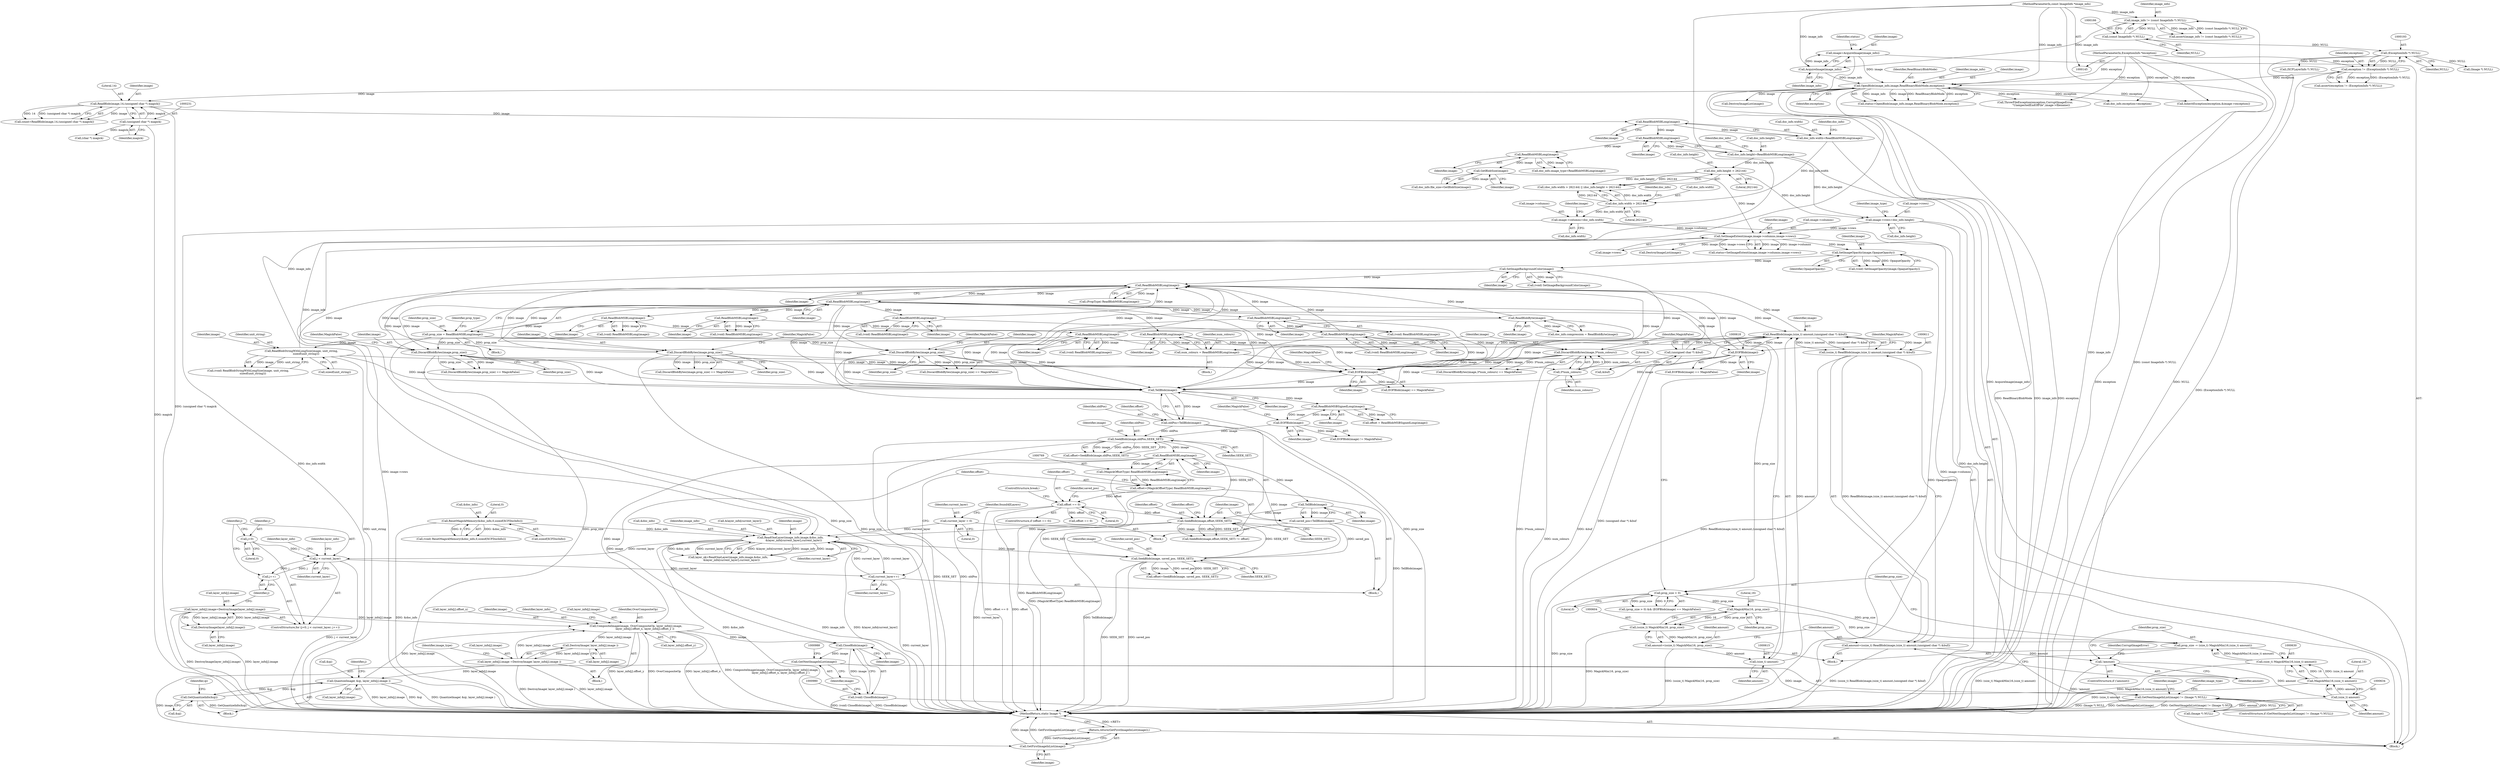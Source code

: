 digraph "0_ImageMagick_d31fec57e9dfb0516deead2053a856e3c71e9751@array" {
"1000868" [label="(Call,CompositeImage(image, OverCompositeOp, layer_info[j].image,\n                     layer_info[j].offset_x, layer_info[j].offset_y ))"];
"1000770" [label="(Call,ReadBlobMSBLong(image))"];
"1000718" [label="(Call,SeekBlob(image,oldPos,SEEK_SET))"];
"1000696" [label="(Call,EOFBlob(image))"];
"1000682" [label="(Call,ReadBlobMSBSignedLong(image))"];
"1000674" [label="(Call,TellBlob(image))"];
"1000383" [label="(Call,SetImageBackgroundColor(image))"];
"1000378" [label="(Call,SetImageOpacity(image,OpaqueOpacity))"];
"1000332" [label="(Call,SetImageExtent(image,image->columns,image->rows))"];
"1000318" [label="(Call,GetBlobSize(image))"];
"1000293" [label="(Call,ReadBlobMSBLong(image))"];
"1000272" [label="(Call,ReadBlobMSBLong(image))"];
"1000266" [label="(Call,ReadBlobMSBLong(image))"];
"1000227" [label="(Call,ReadBlob(image,14,(unsigned char *) magick))"];
"1000207" [label="(Call,OpenBlob(image_info,image,ReadBinaryBlobMode,exception))"];
"1000203" [label="(Call,AcquireImage(image_info))"];
"1000163" [label="(Call,image_info != (const ImageInfo *) NULL)"];
"1000146" [label="(MethodParameterIn,const ImageInfo *image_info)"];
"1000165" [label="(Call,(const ImageInfo *) NULL)"];
"1000201" [label="(Call,image=AcquireImage(image_info))"];
"1000190" [label="(Call,exception != (ExceptionInfo *) NULL)"];
"1000147" [label="(MethodParameterIn,ExceptionInfo *exception)"];
"1000192" [label="(Call,(ExceptionInfo *) NULL)"];
"1000230" [label="(Call,(unsigned char *) magick)"];
"1000295" [label="(Call,image->columns=doc_info.width)"];
"1000276" [label="(Call,doc_info.width > 262144)"];
"1000262" [label="(Call,doc_info.width=ReadBlobMSBLong(image))"];
"1000302" [label="(Call,image->rows=doc_info.height)"];
"1000281" [label="(Call,doc_info.height > 262144)"];
"1000268" [label="(Call,doc_info.height=ReadBlobMSBLong(image))"];
"1000612" [label="(Call,ReadBlob(image,(size_t) amount,(unsigned char *) &buf))"];
"1000597" [label="(Call,EOFBlob(image))"];
"1000405" [label="(Call,ReadBlobMSBLong(image))"];
"1000400" [label="(Call,ReadBlobMSBLong(image))"];
"1000391" [label="(Call,EOFBlob(image))"];
"1000518" [label="(Call,DiscardBlobBytes(image,prop_size))"];
"1000403" [label="(Call,prop_size = ReadBlobMSBLong(image))"];
"1000424" [label="(Call,DiscardBlobBytes(image,3*num_colours))"];
"1000420" [label="(Call,ReadBlobMSBLong(image))"];
"1000426" [label="(Call,3*num_colours)"];
"1000418" [label="(Call,num_colours = ReadBlobMSBLong(image))"];
"1000581" [label="(Call,ReadBlobStringWithLongSize(image, unit_string,\n           sizeof(unit_string)))"];
"1000568" [label="(Call,ReadBlobMSBLong(image))"];
"1000564" [label="(Call,ReadBlobMSBLong(image))"];
"1000504" [label="(Call,ReadBlobMSBLong(image))"];
"1000500" [label="(Call,ReadBlobMSBLong(image))"];
"1000544" [label="(Call,DiscardBlobBytes(image,prop_size))"];
"1000447" [label="(Call,ReadBlobByte(image))"];
"1000537" [label="(Call,ReadBlobMSBLong(image))"];
"1000481" [label="(Call,DiscardBlobBytes(image,prop_size))"];
"1000511" [label="(Call,ReadBlobMSBLong(image))"];
"1000614" [label="(Call,(size_t) amount)"];
"1000601" [label="(Call,amount=(ssize_t) MagickMin(16, prop_size))"];
"1000603" [label="(Call,(ssize_t) MagickMin(16, prop_size))"];
"1000605" [label="(Call,MagickMin(16, prop_size))"];
"1000593" [label="(Call,prop_size > 0)"];
"1000627" [label="(Call,prop_size -= (size_t) MagickMin(16,(size_t) amount))"];
"1000629" [label="(Call,(size_t) MagickMin(16,(size_t) amount))"];
"1000631" [label="(Call,MagickMin(16,(size_t) amount))"];
"1000633" [label="(Call,(size_t) amount)"];
"1000622" [label="(Call,!amount)"];
"1000608" [label="(Call,amount=(ssize_t) ReadBlob(image,(size_t) amount,(unsigned char *) &buf))"];
"1000610" [label="(Call,(ssize_t) ReadBlob(image,(size_t) amount,(unsigned char *) &buf))"];
"1000617" [label="(Call,(unsigned char *) &buf)"];
"1000672" [label="(Call,oldPos=TellBlob(image))"];
"1000841" [label="(Call,SeekBlob(image, saved_pos, SEEK_SET))"];
"1000793" [label="(Call,ReadOneLayer(image_info,image,&doc_info,\n        &layer_info[current_layer],current_layer))"];
"1000783" [label="(Call,SeekBlob(image,offset,SEEK_SET))"];
"1000779" [label="(Call,TellBlob(image))"];
"1000773" [label="(Call,offset == 0)"];
"1000766" [label="(Call,offset=(MagickOffsetType) ReadBlobMSBLong(image))"];
"1000768" [label="(Call,(MagickOffsetType) ReadBlobMSBLong(image))"];
"1000251" [label="(Call,ResetMagickMemory(&doc_info,0,sizeof(XCFDocInfo)))"];
"1000660" [label="(Call,current_layer = 0)"];
"1000845" [label="(Call,current_layer++)"];
"1000813" [label="(Call,j < current_layer)"];
"1000816" [label="(Call,j++)"];
"1000810" [label="(Call,j=0)"];
"1000777" [label="(Call,saved_pos=TellBlob(image))"];
"1000886" [label="(Call,layer_info[j].image =DestroyImage( layer_info[j].image ))"];
"1000892" [label="(Call,DestroyImage( layer_info[j].image ))"];
"1000868" [label="(Call,CompositeImage(image, OverCompositeOp, layer_info[j].image,\n                     layer_info[j].offset_x, layer_info[j].offset_y ))"];
"1000818" [label="(Call,layer_info[j].image=DestroyImage(layer_info[j].image))"];
"1000824" [label="(Call,DestroyImage(layer_info[j].image))"];
"1000912" [label="(Call,QuantizeImage( &qi, layer_info[j].image ))"];
"1000904" [label="(Call,GetQuantizeInfo(&qi))"];
"1000981" [label="(Call,CloseBlob(image))"];
"1000979" [label="(Call,(void) CloseBlob(image))"];
"1000985" [label="(Call,GetNextImageInList(image))"];
"1000984" [label="(Call,GetNextImageInList(image) != (Image *) NULL)"];
"1001004" [label="(Call,GetFirstImageInList(image))"];
"1001003" [label="(Return,return(GetFirstImageInList(image));)"];
"1000205" [label="(Call,status=OpenBlob(image_info,image,ReadBinaryBlobMode,exception))"];
"1000661" [label="(Identifier,current_layer)"];
"1000600" [label="(Block,)"];
"1000148" [label="(Block,)"];
"1000333" [label="(Identifier,image)"];
"1000592" [label="(Call,(prop_size > 0) && (EOFBlob(image) == MagickFalse))"];
"1000791" [label="(Call,layer_ok=ReadOneLayer(image_info,image,&doc_info,\n        &layer_info[current_layer],current_layer))"];
"1000227" [label="(Call,ReadBlob(image,14,(unsigned char *) magick))"];
"1000609" [label="(Identifier,amount)"];
"1000673" [label="(Identifier,oldPos)"];
"1000429" [label="(Identifier,MagickFalse)"];
"1000785" [label="(Identifier,offset)"];
"1000794" [label="(Identifier,image_info)"];
"1000605" [label="(Call,MagickMin(16, prop_size))"];
"1000294" [label="(Identifier,image)"];
"1000345" [label="(Call,InheritException(exception,&image->exception))"];
"1000628" [label="(Identifier,prop_size)"];
"1000767" [label="(Identifier,offset)"];
"1000293" [label="(Call,ReadBlobMSBLong(image))"];
"1000593" [label="(Call,prop_size > 0)"];
"1000562" [label="(Call,(void) ReadBlobMSBLong(image))"];
"1000779" [label="(Call,TellBlob(image))"];
"1000813" [label="(Call,j < current_layer)"];
"1000905" [label="(Call,&qi)"];
"1000543" [label="(Call,DiscardBlobBytes(image,prop_size) == MagickFalse)"];
"1000509" [label="(Call,(void) ReadBlobMSBLong(image))"];
"1000819" [label="(Call,layer_info[j].image)"];
"1000521" [label="(Identifier,MagickFalse)"];
"1000793" [label="(Call,ReadOneLayer(image_info,image,&doc_info,\n        &layer_info[current_layer],current_layer))"];
"1000584" [label="(Call,sizeof(unit_string))"];
"1000625" [label="(Identifier,CorruptImageError)"];
"1000915" [label="(Call,layer_info[j].image)"];
"1000569" [label="(Identifier,image)"];
"1000782" [label="(Call,SeekBlob(image,offset,SEEK_SET) != offset)"];
"1000993" [label="(Identifier,image)"];
"1000912" [label="(Call,QuantizeImage( &qi, layer_info[j].image ))"];
"1000631" [label="(Call,MagickMin(16,(size_t) amount))"];
"1000770" [label="(Call,ReadBlobMSBLong(image))"];
"1000219" [label="(Call,DestroyImageList(image))"];
"1000240" [label="(Call,(char *) magick)"];
"1000595" [label="(Literal,0)"];
"1000535" [label="(Call,(void) ReadBlobMSBLong(image))"];
"1000334" [label="(Call,image->columns)"];
"1000404" [label="(Identifier,prop_size)"];
"1000602" [label="(Identifier,amount)"];
"1000276" [label="(Call,doc_info.width > 262144)"];
"1000568" [label="(Call,ReadBlobMSBLong(image))"];
"1000272" [label="(Call,ReadBlobMSBLong(image))"];
"1000295" [label="(Call,image->columns=doc_info.width)"];
"1000204" [label="(Identifier,image_info)"];
"1000281" [label="(Call,doc_info.height > 262144)"];
"1000425" [label="(Identifier,image)"];
"1000986" [label="(Identifier,image)"];
"1000614" [label="(Call,(size_t) amount)"];
"1000784" [label="(Identifier,image)"];
"1000831" [label="(Identifier,layer_info)"];
"1000207" [label="(Call,OpenBlob(image_info,image,ReadBinaryBlobMode,exception))"];
"1000392" [label="(Identifier,image)"];
"1000384" [label="(Identifier,image)"];
"1000718" [label="(Call,SeekBlob(image,oldPos,SEEK_SET))"];
"1000498" [label="(Call,(void) ReadBlobMSBLong(image))"];
"1000621" [label="(ControlStructure,if (!amount))"];
"1000420" [label="(Call,ReadBlobMSBLong(image))"];
"1000273" [label="(Identifier,image)"];
"1000482" [label="(Identifier,image)"];
"1000632" [label="(Literal,16)"];
"1000981" [label="(Call,CloseBlob(image))"];
"1000613" [label="(Identifier,image)"];
"1000481" [label="(Call,DiscardBlobBytes(image,prop_size))"];
"1000191" [label="(Identifier,exception)"];
"1000547" [label="(Identifier,MagickFalse)"];
"1000147" [label="(MethodParameterIn,ExceptionInfo *exception)"];
"1000167" [label="(Identifier,NULL)"];
"1000842" [label="(Identifier,image)"];
"1000660" [label="(Call,current_layer = 0)"];
"1000859" [label="(Identifier,j)"];
"1000423" [label="(Call,DiscardBlobBytes(image,3*num_colours) == MagickFalse)"];
"1000251" [label="(Call,ResetMagickMemory(&doc_info,0,sizeof(XCFDocInfo)))"];
"1000811" [label="(Identifier,j)"];
"1000447" [label="(Call,ReadBlobByte(image))"];
"1000843" [label="(Identifier,saved_pos)"];
"1000841" [label="(Call,SeekBlob(image, saved_pos, SEEK_SET))"];
"1000581" [label="(Call,ReadBlobStringWithLongSize(image, unit_string,\n           sizeof(unit_string)))"];
"1000579" [label="(Call,(void) ReadBlobStringWithLongSize(image, unit_string,\n           sizeof(unit_string)))"];
"1000190" [label="(Call,exception != (ExceptionInfo *) NULL)"];
"1000254" [label="(Literal,0)"];
"1000941" [label="(Call,offset == 0)"];
"1000783" [label="(Call,SeekBlob(image,offset,SEEK_SET))"];
"1000810" [label="(Call,j=0)"];
"1000512" [label="(Identifier,image)"];
"1000773" [label="(Call,offset == 0)"];
"1000501" [label="(Identifier,image)"];
"1000401" [label="(Identifier,image)"];
"1000565" [label="(Identifier,image)"];
"1000633" [label="(Call,(size_t) amount)"];
"1000203" [label="(Call,AcquireImage(image_info))"];
"1000617" [label="(Call,(unsigned char *) &buf)"];
"1000390" [label="(Call,EOFBlob(image) == MagickFalse)"];
"1000815" [label="(Identifier,current_layer)"];
"1000296" [label="(Call,image->columns)"];
"1000682" [label="(Call,ReadBlobMSBSignedLong(image))"];
"1000681" [label="(Identifier,offset)"];
"1000599" [label="(Identifier,MagickFalse)"];
"1000902" [label="(Block,)"];
"1000211" [label="(Identifier,exception)"];
"1000768" [label="(Call,(MagickOffsetType) ReadBlobMSBLong(image))"];
"1000612" [label="(Call,ReadBlob(image,(size_t) amount,(unsigned char *) &buf))"];
"1000845" [label="(Call,current_layer++)"];
"1000225" [label="(Call,count=ReadBlob(image,14,(unsigned char *) magick))"];
"1000775" [label="(Literal,0)"];
"1000622" [label="(Call,!amount)"];
"1000658" [label="(Block,)"];
"1000162" [label="(Call,assert(image_info != (const ImageInfo *) NULL))"];
"1000517" [label="(Call,DiscardBlobBytes(image,prop_size) == MagickFalse)"];
"1000680" [label="(Call,offset = ReadBlobMSBSignedLong(image))"];
"1000299" [label="(Call,doc_info.width)"];
"1000383" [label="(Call,SetImageBackgroundColor(image))"];
"1000697" [label="(Identifier,image)"];
"1000267" [label="(Identifier,image)"];
"1000285" [label="(Literal,262144)"];
"1000635" [label="(Identifier,amount)"];
"1000337" [label="(Call,image->rows)"];
"1000566" [label="(Call,(void) ReadBlobMSBLong(image))"];
"1000776" [label="(ControlStructure,break;)"];
"1000900" [label="(Identifier,image_type)"];
"1000629" [label="(Call,(size_t) MagickMin(16,(size_t) amount))"];
"1000816" [label="(Call,j++)"];
"1000889" [label="(Identifier,layer_info)"];
"1000700" [label="(Call,ThrowFileException(exception,CorruptImageError,\n              \"UnexpectedEndOfFile\",image->filename))"];
"1000352" [label="(Call,DestroyImageList(image))"];
"1000164" [label="(Identifier,image_info)"];
"1000232" [label="(Identifier,magick)"];
"1000619" [label="(Call,&buf)"];
"1000222" [label="(Call,(Image *) NULL)"];
"1000881" [label="(Call,layer_info[j].offset_y)"];
"1000165" [label="(Call,(const ImageInfo *) NULL)"];
"1000696" [label="(Call,EOFBlob(image))"];
"1000597" [label="(Call,EOFBlob(image))"];
"1000146" [label="(MethodParameterIn,const ImageInfo *image_info)"];
"1000606" [label="(Literal,16)"];
"1000871" [label="(Call,layer_info[j].image)"];
"1000786" [label="(Identifier,SEEK_SET)"];
"1000255" [label="(Call,sizeof(XCFDocInfo))"];
"1000393" [label="(Identifier,MagickFalse)"];
"1000194" [label="(Identifier,NULL)"];
"1000821" [label="(Identifier,layer_info)"];
"1000983" [label="(ControlStructure,if (GetNextImageInList(image) != (Image *) NULL))"];
"1000695" [label="(Call,EOFBlob(image) != MagickFalse)"];
"1000400" [label="(Call,ReadBlobMSBLong(image))"];
"1000376" [label="(Call,(void) SetImageOpacity(image,OpaqueOpacity))"];
"1000774" [label="(Identifier,offset)"];
"1000662" [label="(Literal,0)"];
"1000601" [label="(Call,amount=(ssize_t) MagickMin(16, prop_size))"];
"1000780" [label="(Identifier,image)"];
"1000886" [label="(Call,layer_info[j].image =DestroyImage( layer_info[j].image ))"];
"1000787" [label="(Identifier,offset)"];
"1000314" [label="(Call,doc_info.file_size=GetBlobSize(image))"];
"1000502" [label="(Call,(void) ReadBlobMSBLong(image))"];
"1000675" [label="(Identifier,image)"];
"1000824" [label="(Call,DestroyImage(layer_info[j].image))"];
"1000379" [label="(Identifier,image)"];
"1000268" [label="(Call,doc_info.height=ReadBlobMSBLong(image))"];
"1000306" [label="(Call,doc_info.height)"];
"1000825" [label="(Call,layer_info[j].image)"];
"1000818" [label="(Call,layer_info[j].image=DestroyImage(layer_info[j].image))"];
"1000616" [label="(Identifier,amount)"];
"1000812" [label="(Literal,0)"];
"1000280" [label="(Literal,262144)"];
"1000443" [label="(Call,doc_info.compression = ReadBlobByte(image))"];
"1000985" [label="(Call,GetNextImageInList(image))"];
"1000809" [label="(ControlStructure,for (j=0; j < current_layer; j++))"];
"1000721" [label="(Identifier,SEEK_SET)"];
"1000870" [label="(Identifier,OverCompositeOp)"];
"1000416" [label="(Block,)"];
"1000249" [label="(Call,(void) ResetMagickMemory(&doc_info,0,sizeof(XCFDocInfo)))"];
"1000330" [label="(Call,status=SetImageExtent(image,image->columns,image->rows))"];
"1000904" [label="(Call,GetQuantizeInfo(&qi))"];
"1000610" [label="(Call,(ssize_t) ReadBlob(image,(size_t) amount,(unsigned char *) &buf))"];
"1000520" [label="(Identifier,prop_size)"];
"1000746" [label="(Call,(XCFLayerInfo *) NULL)"];
"1000518" [label="(Call,DiscardBlobBytes(image,prop_size))"];
"1000206" [label="(Identifier,status)"];
"1000846" [label="(Identifier,current_layer)"];
"1000277" [label="(Call,doc_info.width)"];
"1000583" [label="(Identifier,unit_string)"];
"1000192" [label="(Call,(ExceptionInfo *) NULL)"];
"1000892" [label="(Call,DestroyImage( layer_info[j].image ))"];
"1000544" [label="(Call,DiscardBlobBytes(image,prop_size))"];
"1000209" [label="(Identifier,image)"];
"1000257" [label="(Call,doc_info.exception=exception)"];
"1000868" [label="(Call,CompositeImage(image, OverCompositeOp, layer_info[j].image,\n                     layer_info[j].offset_x, layer_info[j].offset_y ))"];
"1000408" [label="(Identifier,prop_type)"];
"1000427" [label="(Literal,3)"];
"1000262" [label="(Call,doc_info.width=ReadBlobMSBLong(image))"];
"1000546" [label="(Identifier,prop_size)"];
"1000252" [label="(Call,&doc_info)"];
"1000893" [label="(Call,layer_info[j].image)"];
"1000987" [label="(Call,(Image *) NULL)"];
"1000719" [label="(Identifier,image)"];
"1000674" [label="(Call,TellBlob(image))"];
"1000424" [label="(Call,DiscardBlobBytes(image,3*num_colours))"];
"1000716" [label="(Call,offset=SeekBlob(image,oldPos,SEEK_SET))"];
"1000381" [label="(Call,(void) SetImageBackgroundColor(image))"];
"1000777" [label="(Call,saved_pos=TellBlob(image))"];
"1001006" [label="(MethodReturn,static Image *)"];
"1000319" [label="(Identifier,image)"];
"1000876" [label="(Call,layer_info[j].offset_x)"];
"1000564" [label="(Call,ReadBlobMSBLong(image))"];
"1000844" [label="(Identifier,SEEK_SET)"];
"1000984" [label="(Call,GetNextImageInList(image) != (Image *) NULL)"];
"1000230" [label="(Call,(unsigned char *) magick)"];
"1000869" [label="(Identifier,image)"];
"1000802" [label="(Identifier,current_layer)"];
"1000665" [label="(Identifier,foundAllLayers)"];
"1000623" [label="(Identifier,amount)"];
"1000210" [label="(Identifier,ReadBinaryBlobMode)"];
"1000391" [label="(Call,EOFBlob(image))"];
"1000672" [label="(Call,oldPos=TellBlob(image))"];
"1000683" [label="(Identifier,image)"];
"1000519" [label="(Identifier,image)"];
"1000421" [label="(Identifier,image)"];
"1000403" [label="(Call,prop_size = ReadBlobMSBLong(image))"];
"1000598" [label="(Identifier,image)"];
"1000282" [label="(Call,doc_info.height)"];
"1000201" [label="(Call,image=AcquireImage(image_info))"];
"1001003" [label="(Return,return(GetFirstImageInList(image));)"];
"1000189" [label="(Call,assert(exception != (ExceptionInfo *) NULL))"];
"1000269" [label="(Call,doc_info.height)"];
"1000817" [label="(Identifier,j)"];
"1000228" [label="(Identifier,image)"];
"1000448" [label="(Identifier,image)"];
"1001004" [label="(Call,GetFirstImageInList(image))"];
"1001005" [label="(Identifier,image)"];
"1000698" [label="(Identifier,MagickFalse)"];
"1000814" [label="(Identifier,j)"];
"1000380" [label="(Identifier,OpaqueOpacity)"];
"1000208" [label="(Identifier,image_info)"];
"1000772" [label="(ControlStructure,if (offset == 0))"];
"1000318" [label="(Call,GetBlobSize(image))"];
"1000229" [label="(Literal,14)"];
"1000163" [label="(Call,image_info != (const ImageInfo *) NULL)"];
"1000275" [label="(Call,(doc_info.width > 262144) || (doc_info.height > 262144))"];
"1000278" [label="(Identifier,doc_info)"];
"1000603" [label="(Call,(ssize_t) MagickMin(16, prop_size))"];
"1000867" [label="(Block,)"];
"1000426" [label="(Call,3*num_colours)"];
"1000504" [label="(Call,ReadBlobMSBLong(image))"];
"1000302" [label="(Call,image->rows=doc_info.height)"];
"1000982" [label="(Identifier,image)"];
"1000394" [label="(Block,)"];
"1000798" [label="(Call,&layer_info[current_layer])"];
"1000909" [label="(Identifier,qi)"];
"1000398" [label="(Call,(PropType) ReadBlobMSBLong(image))"];
"1000483" [label="(Identifier,prop_size)"];
"1000270" [label="(Identifier,doc_info)"];
"1000538" [label="(Identifier,image)"];
"1000419" [label="(Identifier,num_colours)"];
"1000778" [label="(Identifier,saved_pos)"];
"1000202" [label="(Identifier,image)"];
"1000627" [label="(Call,prop_size -= (size_t) MagickMin(16,(size_t) amount))"];
"1000913" [label="(Call,&qi)"];
"1000406" [label="(Identifier,image)"];
"1000537" [label="(Call,ReadBlobMSBLong(image))"];
"1000720" [label="(Identifier,oldPos)"];
"1000545" [label="(Identifier,image)"];
"1000378" [label="(Call,SetImageOpacity(image,OpaqueOpacity))"];
"1000405" [label="(Call,ReadBlobMSBLong(image))"];
"1000607" [label="(Identifier,prop_size)"];
"1000594" [label="(Identifier,prop_size)"];
"1000596" [label="(Call,EOFBlob(image) == MagickFalse)"];
"1000289" [label="(Call,doc_info.image_type=ReadBlobMSBLong(image))"];
"1000608" [label="(Call,amount=(ssize_t) ReadBlob(image,(size_t) amount,(unsigned char *) &buf))"];
"1000839" [label="(Call,offset=SeekBlob(image, saved_pos, SEEK_SET))"];
"1000428" [label="(Identifier,num_colours)"];
"1000505" [label="(Identifier,image)"];
"1000332" [label="(Call,SetImageExtent(image,image->columns,image->rows))"];
"1000310" [label="(Identifier,image_type)"];
"1000887" [label="(Call,layer_info[j].image)"];
"1000979" [label="(Call,(void) CloseBlob(image))"];
"1000303" [label="(Call,image->rows)"];
"1000304" [label="(Identifier,image)"];
"1000500" [label="(Call,ReadBlobMSBLong(image))"];
"1000766" [label="(Call,offset=(MagickOffsetType) ReadBlobMSBLong(image))"];
"1000480" [label="(Call,DiscardBlobBytes(image,prop_size) == MagickFalse)"];
"1000996" [label="(Identifier,image_type)"];
"1000266" [label="(Call,ReadBlobMSBLong(image))"];
"1000283" [label="(Identifier,doc_info)"];
"1000263" [label="(Call,doc_info.width)"];
"1000795" [label="(Identifier,image)"];
"1000484" [label="(Identifier,MagickFalse)"];
"1000511" [label="(Call,ReadBlobMSBLong(image))"];
"1000771" [label="(Identifier,image)"];
"1000762" [label="(Block,)"];
"1000796" [label="(Call,&doc_info)"];
"1000418" [label="(Call,num_colours = ReadBlobMSBLong(image))"];
"1000582" [label="(Identifier,image)"];
"1000868" -> "1000867"  [label="AST: "];
"1000868" -> "1000881"  [label="CFG: "];
"1000869" -> "1000868"  [label="AST: "];
"1000870" -> "1000868"  [label="AST: "];
"1000871" -> "1000868"  [label="AST: "];
"1000876" -> "1000868"  [label="AST: "];
"1000881" -> "1000868"  [label="AST: "];
"1000889" -> "1000868"  [label="CFG: "];
"1000868" -> "1001006"  [label="DDG: layer_info[j].offset_y"];
"1000868" -> "1001006"  [label="DDG: OverCompositeOp"];
"1000868" -> "1001006"  [label="DDG: layer_info[j].offset_x"];
"1000868" -> "1001006"  [label="DDG: CompositeImage(image, OverCompositeOp, layer_info[j].image,\n                     layer_info[j].offset_x, layer_info[j].offset_y )"];
"1000770" -> "1000868"  [label="DDG: image"];
"1000886" -> "1000868"  [label="DDG: layer_info[j].image"];
"1000818" -> "1000868"  [label="DDG: layer_info[j].image"];
"1000912" -> "1000868"  [label="DDG: layer_info[j].image"];
"1000868" -> "1000892"  [label="DDG: layer_info[j].image"];
"1000868" -> "1000981"  [label="DDG: image"];
"1000770" -> "1000768"  [label="AST: "];
"1000770" -> "1000771"  [label="CFG: "];
"1000771" -> "1000770"  [label="AST: "];
"1000768" -> "1000770"  [label="CFG: "];
"1000770" -> "1000768"  [label="DDG: image"];
"1000718" -> "1000770"  [label="DDG: image"];
"1000841" -> "1000770"  [label="DDG: image"];
"1000770" -> "1000779"  [label="DDG: image"];
"1000770" -> "1000981"  [label="DDG: image"];
"1000718" -> "1000716"  [label="AST: "];
"1000718" -> "1000721"  [label="CFG: "];
"1000719" -> "1000718"  [label="AST: "];
"1000720" -> "1000718"  [label="AST: "];
"1000721" -> "1000718"  [label="AST: "];
"1000716" -> "1000718"  [label="CFG: "];
"1000718" -> "1001006"  [label="DDG: SEEK_SET"];
"1000718" -> "1001006"  [label="DDG: oldPos"];
"1000718" -> "1000716"  [label="DDG: image"];
"1000718" -> "1000716"  [label="DDG: oldPos"];
"1000718" -> "1000716"  [label="DDG: SEEK_SET"];
"1000696" -> "1000718"  [label="DDG: image"];
"1000672" -> "1000718"  [label="DDG: oldPos"];
"1000718" -> "1000783"  [label="DDG: SEEK_SET"];
"1000696" -> "1000695"  [label="AST: "];
"1000696" -> "1000697"  [label="CFG: "];
"1000697" -> "1000696"  [label="AST: "];
"1000698" -> "1000696"  [label="CFG: "];
"1000696" -> "1000682"  [label="DDG: image"];
"1000696" -> "1000695"  [label="DDG: image"];
"1000682" -> "1000696"  [label="DDG: image"];
"1000682" -> "1000680"  [label="AST: "];
"1000682" -> "1000683"  [label="CFG: "];
"1000683" -> "1000682"  [label="AST: "];
"1000680" -> "1000682"  [label="CFG: "];
"1000682" -> "1000680"  [label="DDG: image"];
"1000674" -> "1000682"  [label="DDG: image"];
"1000674" -> "1000672"  [label="AST: "];
"1000674" -> "1000675"  [label="CFG: "];
"1000675" -> "1000674"  [label="AST: "];
"1000672" -> "1000674"  [label="CFG: "];
"1000674" -> "1000672"  [label="DDG: image"];
"1000383" -> "1000674"  [label="DDG: image"];
"1000612" -> "1000674"  [label="DDG: image"];
"1000391" -> "1000674"  [label="DDG: image"];
"1000518" -> "1000674"  [label="DDG: image"];
"1000424" -> "1000674"  [label="DDG: image"];
"1000581" -> "1000674"  [label="DDG: image"];
"1000504" -> "1000674"  [label="DDG: image"];
"1000544" -> "1000674"  [label="DDG: image"];
"1000447" -> "1000674"  [label="DDG: image"];
"1000537" -> "1000674"  [label="DDG: image"];
"1000481" -> "1000674"  [label="DDG: image"];
"1000568" -> "1000674"  [label="DDG: image"];
"1000597" -> "1000674"  [label="DDG: image"];
"1000405" -> "1000674"  [label="DDG: image"];
"1000511" -> "1000674"  [label="DDG: image"];
"1000383" -> "1000381"  [label="AST: "];
"1000383" -> "1000384"  [label="CFG: "];
"1000384" -> "1000383"  [label="AST: "];
"1000381" -> "1000383"  [label="CFG: "];
"1000383" -> "1000381"  [label="DDG: image"];
"1000378" -> "1000383"  [label="DDG: image"];
"1000383" -> "1000391"  [label="DDG: image"];
"1000383" -> "1000400"  [label="DDG: image"];
"1000378" -> "1000376"  [label="AST: "];
"1000378" -> "1000380"  [label="CFG: "];
"1000379" -> "1000378"  [label="AST: "];
"1000380" -> "1000378"  [label="AST: "];
"1000376" -> "1000378"  [label="CFG: "];
"1000378" -> "1001006"  [label="DDG: OpaqueOpacity"];
"1000378" -> "1000376"  [label="DDG: image"];
"1000378" -> "1000376"  [label="DDG: OpaqueOpacity"];
"1000332" -> "1000378"  [label="DDG: image"];
"1000332" -> "1000330"  [label="AST: "];
"1000332" -> "1000337"  [label="CFG: "];
"1000333" -> "1000332"  [label="AST: "];
"1000334" -> "1000332"  [label="AST: "];
"1000337" -> "1000332"  [label="AST: "];
"1000330" -> "1000332"  [label="CFG: "];
"1000332" -> "1001006"  [label="DDG: image->columns"];
"1000332" -> "1001006"  [label="DDG: image->rows"];
"1000332" -> "1000330"  [label="DDG: image"];
"1000332" -> "1000330"  [label="DDG: image->columns"];
"1000332" -> "1000330"  [label="DDG: image->rows"];
"1000318" -> "1000332"  [label="DDG: image"];
"1000295" -> "1000332"  [label="DDG: image->columns"];
"1000302" -> "1000332"  [label="DDG: image->rows"];
"1000332" -> "1000352"  [label="DDG: image"];
"1000318" -> "1000314"  [label="AST: "];
"1000318" -> "1000319"  [label="CFG: "];
"1000319" -> "1000318"  [label="AST: "];
"1000314" -> "1000318"  [label="CFG: "];
"1000318" -> "1000314"  [label="DDG: image"];
"1000293" -> "1000318"  [label="DDG: image"];
"1000293" -> "1000289"  [label="AST: "];
"1000293" -> "1000294"  [label="CFG: "];
"1000294" -> "1000293"  [label="AST: "];
"1000289" -> "1000293"  [label="CFG: "];
"1000293" -> "1000289"  [label="DDG: image"];
"1000272" -> "1000293"  [label="DDG: image"];
"1000272" -> "1000268"  [label="AST: "];
"1000272" -> "1000273"  [label="CFG: "];
"1000273" -> "1000272"  [label="AST: "];
"1000268" -> "1000272"  [label="CFG: "];
"1000272" -> "1000268"  [label="DDG: image"];
"1000266" -> "1000272"  [label="DDG: image"];
"1000266" -> "1000262"  [label="AST: "];
"1000266" -> "1000267"  [label="CFG: "];
"1000267" -> "1000266"  [label="AST: "];
"1000262" -> "1000266"  [label="CFG: "];
"1000266" -> "1000262"  [label="DDG: image"];
"1000227" -> "1000266"  [label="DDG: image"];
"1000227" -> "1000225"  [label="AST: "];
"1000227" -> "1000230"  [label="CFG: "];
"1000228" -> "1000227"  [label="AST: "];
"1000229" -> "1000227"  [label="AST: "];
"1000230" -> "1000227"  [label="AST: "];
"1000225" -> "1000227"  [label="CFG: "];
"1000227" -> "1001006"  [label="DDG: (unsigned char *) magick"];
"1000227" -> "1000225"  [label="DDG: image"];
"1000227" -> "1000225"  [label="DDG: 14"];
"1000227" -> "1000225"  [label="DDG: (unsigned char *) magick"];
"1000207" -> "1000227"  [label="DDG: image"];
"1000230" -> "1000227"  [label="DDG: magick"];
"1000207" -> "1000205"  [label="AST: "];
"1000207" -> "1000211"  [label="CFG: "];
"1000208" -> "1000207"  [label="AST: "];
"1000209" -> "1000207"  [label="AST: "];
"1000210" -> "1000207"  [label="AST: "];
"1000211" -> "1000207"  [label="AST: "];
"1000205" -> "1000207"  [label="CFG: "];
"1000207" -> "1001006"  [label="DDG: ReadBinaryBlobMode"];
"1000207" -> "1001006"  [label="DDG: image_info"];
"1000207" -> "1001006"  [label="DDG: exception"];
"1000207" -> "1000205"  [label="DDG: image_info"];
"1000207" -> "1000205"  [label="DDG: image"];
"1000207" -> "1000205"  [label="DDG: ReadBinaryBlobMode"];
"1000207" -> "1000205"  [label="DDG: exception"];
"1000203" -> "1000207"  [label="DDG: image_info"];
"1000146" -> "1000207"  [label="DDG: image_info"];
"1000201" -> "1000207"  [label="DDG: image"];
"1000190" -> "1000207"  [label="DDG: exception"];
"1000147" -> "1000207"  [label="DDG: exception"];
"1000207" -> "1000219"  [label="DDG: image"];
"1000207" -> "1000257"  [label="DDG: exception"];
"1000207" -> "1000345"  [label="DDG: exception"];
"1000207" -> "1000700"  [label="DDG: exception"];
"1000207" -> "1000793"  [label="DDG: image_info"];
"1000203" -> "1000201"  [label="AST: "];
"1000203" -> "1000204"  [label="CFG: "];
"1000204" -> "1000203"  [label="AST: "];
"1000201" -> "1000203"  [label="CFG: "];
"1000203" -> "1000201"  [label="DDG: image_info"];
"1000163" -> "1000203"  [label="DDG: image_info"];
"1000146" -> "1000203"  [label="DDG: image_info"];
"1000163" -> "1000162"  [label="AST: "];
"1000163" -> "1000165"  [label="CFG: "];
"1000164" -> "1000163"  [label="AST: "];
"1000165" -> "1000163"  [label="AST: "];
"1000162" -> "1000163"  [label="CFG: "];
"1000163" -> "1001006"  [label="DDG: (const ImageInfo *) NULL"];
"1000163" -> "1000162"  [label="DDG: image_info"];
"1000163" -> "1000162"  [label="DDG: (const ImageInfo *) NULL"];
"1000146" -> "1000163"  [label="DDG: image_info"];
"1000165" -> "1000163"  [label="DDG: NULL"];
"1000146" -> "1000145"  [label="AST: "];
"1000146" -> "1001006"  [label="DDG: image_info"];
"1000146" -> "1000793"  [label="DDG: image_info"];
"1000165" -> "1000167"  [label="CFG: "];
"1000166" -> "1000165"  [label="AST: "];
"1000167" -> "1000165"  [label="AST: "];
"1000165" -> "1000192"  [label="DDG: NULL"];
"1000201" -> "1000148"  [label="AST: "];
"1000202" -> "1000201"  [label="AST: "];
"1000206" -> "1000201"  [label="CFG: "];
"1000201" -> "1001006"  [label="DDG: AcquireImage(image_info)"];
"1000190" -> "1000189"  [label="AST: "];
"1000190" -> "1000192"  [label="CFG: "];
"1000191" -> "1000190"  [label="AST: "];
"1000192" -> "1000190"  [label="AST: "];
"1000189" -> "1000190"  [label="CFG: "];
"1000190" -> "1001006"  [label="DDG: (ExceptionInfo *) NULL"];
"1000190" -> "1000189"  [label="DDG: exception"];
"1000190" -> "1000189"  [label="DDG: (ExceptionInfo *) NULL"];
"1000147" -> "1000190"  [label="DDG: exception"];
"1000192" -> "1000190"  [label="DDG: NULL"];
"1000147" -> "1000145"  [label="AST: "];
"1000147" -> "1001006"  [label="DDG: exception"];
"1000147" -> "1000257"  [label="DDG: exception"];
"1000147" -> "1000345"  [label="DDG: exception"];
"1000147" -> "1000700"  [label="DDG: exception"];
"1000192" -> "1000194"  [label="CFG: "];
"1000193" -> "1000192"  [label="AST: "];
"1000194" -> "1000192"  [label="AST: "];
"1000192" -> "1001006"  [label="DDG: NULL"];
"1000192" -> "1000222"  [label="DDG: NULL"];
"1000192" -> "1000746"  [label="DDG: NULL"];
"1000230" -> "1000232"  [label="CFG: "];
"1000231" -> "1000230"  [label="AST: "];
"1000232" -> "1000230"  [label="AST: "];
"1000230" -> "1001006"  [label="DDG: magick"];
"1000230" -> "1000240"  [label="DDG: magick"];
"1000295" -> "1000148"  [label="AST: "];
"1000295" -> "1000299"  [label="CFG: "];
"1000296" -> "1000295"  [label="AST: "];
"1000299" -> "1000295"  [label="AST: "];
"1000304" -> "1000295"  [label="CFG: "];
"1000295" -> "1001006"  [label="DDG: doc_info.width"];
"1000276" -> "1000295"  [label="DDG: doc_info.width"];
"1000276" -> "1000275"  [label="AST: "];
"1000276" -> "1000280"  [label="CFG: "];
"1000277" -> "1000276"  [label="AST: "];
"1000280" -> "1000276"  [label="AST: "];
"1000283" -> "1000276"  [label="CFG: "];
"1000275" -> "1000276"  [label="CFG: "];
"1000276" -> "1000275"  [label="DDG: doc_info.width"];
"1000276" -> "1000275"  [label="DDG: 262144"];
"1000262" -> "1000276"  [label="DDG: doc_info.width"];
"1000262" -> "1000148"  [label="AST: "];
"1000263" -> "1000262"  [label="AST: "];
"1000270" -> "1000262"  [label="CFG: "];
"1000302" -> "1000148"  [label="AST: "];
"1000302" -> "1000306"  [label="CFG: "];
"1000303" -> "1000302"  [label="AST: "];
"1000306" -> "1000302"  [label="AST: "];
"1000310" -> "1000302"  [label="CFG: "];
"1000302" -> "1001006"  [label="DDG: doc_info.height"];
"1000281" -> "1000302"  [label="DDG: doc_info.height"];
"1000268" -> "1000302"  [label="DDG: doc_info.height"];
"1000281" -> "1000275"  [label="AST: "];
"1000281" -> "1000285"  [label="CFG: "];
"1000282" -> "1000281"  [label="AST: "];
"1000285" -> "1000281"  [label="AST: "];
"1000275" -> "1000281"  [label="CFG: "];
"1000281" -> "1000275"  [label="DDG: doc_info.height"];
"1000281" -> "1000275"  [label="DDG: 262144"];
"1000268" -> "1000281"  [label="DDG: doc_info.height"];
"1000268" -> "1000148"  [label="AST: "];
"1000269" -> "1000268"  [label="AST: "];
"1000278" -> "1000268"  [label="CFG: "];
"1000612" -> "1000610"  [label="AST: "];
"1000612" -> "1000617"  [label="CFG: "];
"1000613" -> "1000612"  [label="AST: "];
"1000614" -> "1000612"  [label="AST: "];
"1000617" -> "1000612"  [label="AST: "];
"1000610" -> "1000612"  [label="CFG: "];
"1000612" -> "1001006"  [label="DDG: (unsigned char *) &buf"];
"1000612" -> "1000391"  [label="DDG: image"];
"1000612" -> "1000400"  [label="DDG: image"];
"1000612" -> "1000597"  [label="DDG: image"];
"1000612" -> "1000610"  [label="DDG: image"];
"1000612" -> "1000610"  [label="DDG: (size_t) amount"];
"1000612" -> "1000610"  [label="DDG: (unsigned char *) &buf"];
"1000597" -> "1000612"  [label="DDG: image"];
"1000405" -> "1000612"  [label="DDG: image"];
"1000614" -> "1000612"  [label="DDG: amount"];
"1000617" -> "1000612"  [label="DDG: &buf"];
"1000597" -> "1000596"  [label="AST: "];
"1000597" -> "1000598"  [label="CFG: "];
"1000598" -> "1000597"  [label="AST: "];
"1000599" -> "1000597"  [label="CFG: "];
"1000597" -> "1000391"  [label="DDG: image"];
"1000597" -> "1000400"  [label="DDG: image"];
"1000597" -> "1000596"  [label="DDG: image"];
"1000405" -> "1000597"  [label="DDG: image"];
"1000405" -> "1000403"  [label="AST: "];
"1000405" -> "1000406"  [label="CFG: "];
"1000406" -> "1000405"  [label="AST: "];
"1000403" -> "1000405"  [label="CFG: "];
"1000405" -> "1000391"  [label="DDG: image"];
"1000405" -> "1000400"  [label="DDG: image"];
"1000405" -> "1000403"  [label="DDG: image"];
"1000400" -> "1000405"  [label="DDG: image"];
"1000405" -> "1000420"  [label="DDG: image"];
"1000405" -> "1000447"  [label="DDG: image"];
"1000405" -> "1000481"  [label="DDG: image"];
"1000405" -> "1000500"  [label="DDG: image"];
"1000405" -> "1000511"  [label="DDG: image"];
"1000405" -> "1000518"  [label="DDG: image"];
"1000405" -> "1000537"  [label="DDG: image"];
"1000405" -> "1000544"  [label="DDG: image"];
"1000405" -> "1000564"  [label="DDG: image"];
"1000400" -> "1000398"  [label="AST: "];
"1000400" -> "1000401"  [label="CFG: "];
"1000401" -> "1000400"  [label="AST: "];
"1000398" -> "1000400"  [label="CFG: "];
"1000400" -> "1000398"  [label="DDG: image"];
"1000391" -> "1000400"  [label="DDG: image"];
"1000518" -> "1000400"  [label="DDG: image"];
"1000424" -> "1000400"  [label="DDG: image"];
"1000581" -> "1000400"  [label="DDG: image"];
"1000504" -> "1000400"  [label="DDG: image"];
"1000544" -> "1000400"  [label="DDG: image"];
"1000447" -> "1000400"  [label="DDG: image"];
"1000537" -> "1000400"  [label="DDG: image"];
"1000481" -> "1000400"  [label="DDG: image"];
"1000568" -> "1000400"  [label="DDG: image"];
"1000511" -> "1000400"  [label="DDG: image"];
"1000391" -> "1000390"  [label="AST: "];
"1000391" -> "1000392"  [label="CFG: "];
"1000392" -> "1000391"  [label="AST: "];
"1000393" -> "1000391"  [label="CFG: "];
"1000391" -> "1000390"  [label="DDG: image"];
"1000518" -> "1000391"  [label="DDG: image"];
"1000424" -> "1000391"  [label="DDG: image"];
"1000581" -> "1000391"  [label="DDG: image"];
"1000504" -> "1000391"  [label="DDG: image"];
"1000544" -> "1000391"  [label="DDG: image"];
"1000447" -> "1000391"  [label="DDG: image"];
"1000537" -> "1000391"  [label="DDG: image"];
"1000481" -> "1000391"  [label="DDG: image"];
"1000568" -> "1000391"  [label="DDG: image"];
"1000511" -> "1000391"  [label="DDG: image"];
"1000518" -> "1000517"  [label="AST: "];
"1000518" -> "1000520"  [label="CFG: "];
"1000519" -> "1000518"  [label="AST: "];
"1000520" -> "1000518"  [label="AST: "];
"1000521" -> "1000518"  [label="CFG: "];
"1000518" -> "1001006"  [label="DDG: prop_size"];
"1000518" -> "1000517"  [label="DDG: image"];
"1000518" -> "1000517"  [label="DDG: prop_size"];
"1000403" -> "1000518"  [label="DDG: prop_size"];
"1000403" -> "1000394"  [label="AST: "];
"1000404" -> "1000403"  [label="AST: "];
"1000408" -> "1000403"  [label="CFG: "];
"1000403" -> "1001006"  [label="DDG: prop_size"];
"1000403" -> "1000481"  [label="DDG: prop_size"];
"1000403" -> "1000544"  [label="DDG: prop_size"];
"1000403" -> "1000593"  [label="DDG: prop_size"];
"1000424" -> "1000423"  [label="AST: "];
"1000424" -> "1000426"  [label="CFG: "];
"1000425" -> "1000424"  [label="AST: "];
"1000426" -> "1000424"  [label="AST: "];
"1000429" -> "1000424"  [label="CFG: "];
"1000424" -> "1001006"  [label="DDG: 3*num_colours"];
"1000424" -> "1000423"  [label="DDG: image"];
"1000424" -> "1000423"  [label="DDG: 3*num_colours"];
"1000420" -> "1000424"  [label="DDG: image"];
"1000426" -> "1000424"  [label="DDG: 3"];
"1000426" -> "1000424"  [label="DDG: num_colours"];
"1000420" -> "1000418"  [label="AST: "];
"1000420" -> "1000421"  [label="CFG: "];
"1000421" -> "1000420"  [label="AST: "];
"1000418" -> "1000420"  [label="CFG: "];
"1000420" -> "1000418"  [label="DDG: image"];
"1000426" -> "1000428"  [label="CFG: "];
"1000427" -> "1000426"  [label="AST: "];
"1000428" -> "1000426"  [label="AST: "];
"1000426" -> "1001006"  [label="DDG: num_colours"];
"1000418" -> "1000426"  [label="DDG: num_colours"];
"1000418" -> "1000416"  [label="AST: "];
"1000419" -> "1000418"  [label="AST: "];
"1000425" -> "1000418"  [label="CFG: "];
"1000581" -> "1000579"  [label="AST: "];
"1000581" -> "1000584"  [label="CFG: "];
"1000582" -> "1000581"  [label="AST: "];
"1000583" -> "1000581"  [label="AST: "];
"1000584" -> "1000581"  [label="AST: "];
"1000579" -> "1000581"  [label="CFG: "];
"1000581" -> "1001006"  [label="DDG: unit_string"];
"1000581" -> "1000579"  [label="DDG: image"];
"1000581" -> "1000579"  [label="DDG: unit_string"];
"1000568" -> "1000581"  [label="DDG: image"];
"1000568" -> "1000566"  [label="AST: "];
"1000568" -> "1000569"  [label="CFG: "];
"1000569" -> "1000568"  [label="AST: "];
"1000566" -> "1000568"  [label="CFG: "];
"1000568" -> "1000566"  [label="DDG: image"];
"1000564" -> "1000568"  [label="DDG: image"];
"1000564" -> "1000562"  [label="AST: "];
"1000564" -> "1000565"  [label="CFG: "];
"1000565" -> "1000564"  [label="AST: "];
"1000562" -> "1000564"  [label="CFG: "];
"1000564" -> "1000562"  [label="DDG: image"];
"1000504" -> "1000502"  [label="AST: "];
"1000504" -> "1000505"  [label="CFG: "];
"1000505" -> "1000504"  [label="AST: "];
"1000502" -> "1000504"  [label="CFG: "];
"1000504" -> "1000502"  [label="DDG: image"];
"1000500" -> "1000504"  [label="DDG: image"];
"1000500" -> "1000498"  [label="AST: "];
"1000500" -> "1000501"  [label="CFG: "];
"1000501" -> "1000500"  [label="AST: "];
"1000498" -> "1000500"  [label="CFG: "];
"1000500" -> "1000498"  [label="DDG: image"];
"1000544" -> "1000543"  [label="AST: "];
"1000544" -> "1000546"  [label="CFG: "];
"1000545" -> "1000544"  [label="AST: "];
"1000546" -> "1000544"  [label="AST: "];
"1000547" -> "1000544"  [label="CFG: "];
"1000544" -> "1001006"  [label="DDG: prop_size"];
"1000544" -> "1000543"  [label="DDG: image"];
"1000544" -> "1000543"  [label="DDG: prop_size"];
"1000447" -> "1000443"  [label="AST: "];
"1000447" -> "1000448"  [label="CFG: "];
"1000448" -> "1000447"  [label="AST: "];
"1000443" -> "1000447"  [label="CFG: "];
"1000447" -> "1000443"  [label="DDG: image"];
"1000537" -> "1000535"  [label="AST: "];
"1000537" -> "1000538"  [label="CFG: "];
"1000538" -> "1000537"  [label="AST: "];
"1000535" -> "1000537"  [label="CFG: "];
"1000537" -> "1000535"  [label="DDG: image"];
"1000481" -> "1000480"  [label="AST: "];
"1000481" -> "1000483"  [label="CFG: "];
"1000482" -> "1000481"  [label="AST: "];
"1000483" -> "1000481"  [label="AST: "];
"1000484" -> "1000481"  [label="CFG: "];
"1000481" -> "1001006"  [label="DDG: prop_size"];
"1000481" -> "1000480"  [label="DDG: image"];
"1000481" -> "1000480"  [label="DDG: prop_size"];
"1000511" -> "1000509"  [label="AST: "];
"1000511" -> "1000512"  [label="CFG: "];
"1000512" -> "1000511"  [label="AST: "];
"1000509" -> "1000511"  [label="CFG: "];
"1000511" -> "1000509"  [label="DDG: image"];
"1000614" -> "1000616"  [label="CFG: "];
"1000615" -> "1000614"  [label="AST: "];
"1000616" -> "1000614"  [label="AST: "];
"1000618" -> "1000614"  [label="CFG: "];
"1000601" -> "1000614"  [label="DDG: amount"];
"1000601" -> "1000600"  [label="AST: "];
"1000601" -> "1000603"  [label="CFG: "];
"1000602" -> "1000601"  [label="AST: "];
"1000603" -> "1000601"  [label="AST: "];
"1000609" -> "1000601"  [label="CFG: "];
"1000601" -> "1001006"  [label="DDG: (ssize_t) MagickMin(16, prop_size)"];
"1000603" -> "1000601"  [label="DDG: MagickMin(16, prop_size)"];
"1000603" -> "1000605"  [label="CFG: "];
"1000604" -> "1000603"  [label="AST: "];
"1000605" -> "1000603"  [label="AST: "];
"1000603" -> "1001006"  [label="DDG: MagickMin(16, prop_size)"];
"1000605" -> "1000603"  [label="DDG: 16"];
"1000605" -> "1000603"  [label="DDG: prop_size"];
"1000605" -> "1000607"  [label="CFG: "];
"1000606" -> "1000605"  [label="AST: "];
"1000607" -> "1000605"  [label="AST: "];
"1000593" -> "1000605"  [label="DDG: prop_size"];
"1000605" -> "1000627"  [label="DDG: prop_size"];
"1000593" -> "1000592"  [label="AST: "];
"1000593" -> "1000595"  [label="CFG: "];
"1000594" -> "1000593"  [label="AST: "];
"1000595" -> "1000593"  [label="AST: "];
"1000598" -> "1000593"  [label="CFG: "];
"1000592" -> "1000593"  [label="CFG: "];
"1000593" -> "1001006"  [label="DDG: prop_size"];
"1000593" -> "1000592"  [label="DDG: prop_size"];
"1000593" -> "1000592"  [label="DDG: 0"];
"1000627" -> "1000593"  [label="DDG: prop_size"];
"1000627" -> "1000600"  [label="AST: "];
"1000627" -> "1000629"  [label="CFG: "];
"1000628" -> "1000627"  [label="AST: "];
"1000629" -> "1000627"  [label="AST: "];
"1000594" -> "1000627"  [label="CFG: "];
"1000627" -> "1001006"  [label="DDG: (size_t) MagickMin(16,(size_t) amount)"];
"1000629" -> "1000627"  [label="DDG: MagickMin(16,(size_t) amount)"];
"1000629" -> "1000631"  [label="CFG: "];
"1000630" -> "1000629"  [label="AST: "];
"1000631" -> "1000629"  [label="AST: "];
"1000629" -> "1001006"  [label="DDG: MagickMin(16,(size_t) amount)"];
"1000631" -> "1000629"  [label="DDG: 16"];
"1000631" -> "1000629"  [label="DDG: (size_t) amount"];
"1000631" -> "1000633"  [label="CFG: "];
"1000632" -> "1000631"  [label="AST: "];
"1000633" -> "1000631"  [label="AST: "];
"1000631" -> "1001006"  [label="DDG: (size_t) amount"];
"1000633" -> "1000631"  [label="DDG: amount"];
"1000633" -> "1000635"  [label="CFG: "];
"1000634" -> "1000633"  [label="AST: "];
"1000635" -> "1000633"  [label="AST: "];
"1000633" -> "1001006"  [label="DDG: amount"];
"1000622" -> "1000633"  [label="DDG: amount"];
"1000622" -> "1000621"  [label="AST: "];
"1000622" -> "1000623"  [label="CFG: "];
"1000623" -> "1000622"  [label="AST: "];
"1000625" -> "1000622"  [label="CFG: "];
"1000628" -> "1000622"  [label="CFG: "];
"1000622" -> "1001006"  [label="DDG: !amount"];
"1000608" -> "1000622"  [label="DDG: amount"];
"1000608" -> "1000600"  [label="AST: "];
"1000608" -> "1000610"  [label="CFG: "];
"1000609" -> "1000608"  [label="AST: "];
"1000610" -> "1000608"  [label="AST: "];
"1000623" -> "1000608"  [label="CFG: "];
"1000608" -> "1001006"  [label="DDG: (ssize_t) ReadBlob(image,(size_t) amount,(unsigned char *) &buf)"];
"1000610" -> "1000608"  [label="DDG: ReadBlob(image,(size_t) amount,(unsigned char *) &buf)"];
"1000611" -> "1000610"  [label="AST: "];
"1000610" -> "1001006"  [label="DDG: ReadBlob(image,(size_t) amount,(unsigned char *) &buf)"];
"1000617" -> "1000619"  [label="CFG: "];
"1000618" -> "1000617"  [label="AST: "];
"1000619" -> "1000617"  [label="AST: "];
"1000617" -> "1001006"  [label="DDG: &buf"];
"1000672" -> "1000658"  [label="AST: "];
"1000673" -> "1000672"  [label="AST: "];
"1000681" -> "1000672"  [label="CFG: "];
"1000672" -> "1001006"  [label="DDG: TellBlob(image)"];
"1000841" -> "1000839"  [label="AST: "];
"1000841" -> "1000844"  [label="CFG: "];
"1000842" -> "1000841"  [label="AST: "];
"1000843" -> "1000841"  [label="AST: "];
"1000844" -> "1000841"  [label="AST: "];
"1000839" -> "1000841"  [label="CFG: "];
"1000841" -> "1001006"  [label="DDG: saved_pos"];
"1000841" -> "1001006"  [label="DDG: SEEK_SET"];
"1000841" -> "1000783"  [label="DDG: SEEK_SET"];
"1000841" -> "1000839"  [label="DDG: image"];
"1000841" -> "1000839"  [label="DDG: saved_pos"];
"1000841" -> "1000839"  [label="DDG: SEEK_SET"];
"1000793" -> "1000841"  [label="DDG: image"];
"1000777" -> "1000841"  [label="DDG: saved_pos"];
"1000783" -> "1000841"  [label="DDG: SEEK_SET"];
"1000793" -> "1000791"  [label="AST: "];
"1000793" -> "1000802"  [label="CFG: "];
"1000794" -> "1000793"  [label="AST: "];
"1000795" -> "1000793"  [label="AST: "];
"1000796" -> "1000793"  [label="AST: "];
"1000798" -> "1000793"  [label="AST: "];
"1000802" -> "1000793"  [label="AST: "];
"1000791" -> "1000793"  [label="CFG: "];
"1000793" -> "1001006"  [label="DDG: &doc_info"];
"1000793" -> "1001006"  [label="DDG: image_info"];
"1000793" -> "1001006"  [label="DDG: &layer_info[current_layer]"];
"1000793" -> "1000791"  [label="DDG: &layer_info[current_layer]"];
"1000793" -> "1000791"  [label="DDG: image_info"];
"1000793" -> "1000791"  [label="DDG: image"];
"1000793" -> "1000791"  [label="DDG: &doc_info"];
"1000793" -> "1000791"  [label="DDG: current_layer"];
"1000783" -> "1000793"  [label="DDG: image"];
"1000251" -> "1000793"  [label="DDG: &doc_info"];
"1000660" -> "1000793"  [label="DDG: current_layer"];
"1000845" -> "1000793"  [label="DDG: current_layer"];
"1000793" -> "1000813"  [label="DDG: current_layer"];
"1000793" -> "1000845"  [label="DDG: current_layer"];
"1000783" -> "1000782"  [label="AST: "];
"1000783" -> "1000786"  [label="CFG: "];
"1000784" -> "1000783"  [label="AST: "];
"1000785" -> "1000783"  [label="AST: "];
"1000786" -> "1000783"  [label="AST: "];
"1000787" -> "1000783"  [label="CFG: "];
"1000783" -> "1000782"  [label="DDG: image"];
"1000783" -> "1000782"  [label="DDG: offset"];
"1000783" -> "1000782"  [label="DDG: SEEK_SET"];
"1000779" -> "1000783"  [label="DDG: image"];
"1000773" -> "1000783"  [label="DDG: offset"];
"1000779" -> "1000777"  [label="AST: "];
"1000779" -> "1000780"  [label="CFG: "];
"1000780" -> "1000779"  [label="AST: "];
"1000777" -> "1000779"  [label="CFG: "];
"1000779" -> "1000777"  [label="DDG: image"];
"1000773" -> "1000772"  [label="AST: "];
"1000773" -> "1000775"  [label="CFG: "];
"1000774" -> "1000773"  [label="AST: "];
"1000775" -> "1000773"  [label="AST: "];
"1000776" -> "1000773"  [label="CFG: "];
"1000778" -> "1000773"  [label="CFG: "];
"1000773" -> "1001006"  [label="DDG: offset == 0"];
"1000773" -> "1001006"  [label="DDG: offset"];
"1000766" -> "1000773"  [label="DDG: offset"];
"1000773" -> "1000941"  [label="DDG: offset"];
"1000766" -> "1000762"  [label="AST: "];
"1000766" -> "1000768"  [label="CFG: "];
"1000767" -> "1000766"  [label="AST: "];
"1000768" -> "1000766"  [label="AST: "];
"1000774" -> "1000766"  [label="CFG: "];
"1000766" -> "1001006"  [label="DDG: (MagickOffsetType) ReadBlobMSBLong(image)"];
"1000768" -> "1000766"  [label="DDG: ReadBlobMSBLong(image)"];
"1000769" -> "1000768"  [label="AST: "];
"1000768" -> "1001006"  [label="DDG: ReadBlobMSBLong(image)"];
"1000251" -> "1000249"  [label="AST: "];
"1000251" -> "1000255"  [label="CFG: "];
"1000252" -> "1000251"  [label="AST: "];
"1000254" -> "1000251"  [label="AST: "];
"1000255" -> "1000251"  [label="AST: "];
"1000249" -> "1000251"  [label="CFG: "];
"1000251" -> "1001006"  [label="DDG: &doc_info"];
"1000251" -> "1000249"  [label="DDG: &doc_info"];
"1000251" -> "1000249"  [label="DDG: 0"];
"1000660" -> "1000658"  [label="AST: "];
"1000660" -> "1000662"  [label="CFG: "];
"1000661" -> "1000660"  [label="AST: "];
"1000662" -> "1000660"  [label="AST: "];
"1000665" -> "1000660"  [label="CFG: "];
"1000660" -> "1001006"  [label="DDG: current_layer"];
"1000845" -> "1000762"  [label="AST: "];
"1000845" -> "1000846"  [label="CFG: "];
"1000846" -> "1000845"  [label="AST: "];
"1000767" -> "1000845"  [label="CFG: "];
"1000845" -> "1001006"  [label="DDG: current_layer"];
"1000813" -> "1000845"  [label="DDG: current_layer"];
"1000813" -> "1000809"  [label="AST: "];
"1000813" -> "1000815"  [label="CFG: "];
"1000814" -> "1000813"  [label="AST: "];
"1000815" -> "1000813"  [label="AST: "];
"1000821" -> "1000813"  [label="CFG: "];
"1000831" -> "1000813"  [label="CFG: "];
"1000813" -> "1001006"  [label="DDG: j < current_layer"];
"1000816" -> "1000813"  [label="DDG: j"];
"1000810" -> "1000813"  [label="DDG: j"];
"1000813" -> "1000816"  [label="DDG: j"];
"1000816" -> "1000809"  [label="AST: "];
"1000816" -> "1000817"  [label="CFG: "];
"1000817" -> "1000816"  [label="AST: "];
"1000814" -> "1000816"  [label="CFG: "];
"1000810" -> "1000809"  [label="AST: "];
"1000810" -> "1000812"  [label="CFG: "];
"1000811" -> "1000810"  [label="AST: "];
"1000812" -> "1000810"  [label="AST: "];
"1000814" -> "1000810"  [label="CFG: "];
"1000777" -> "1000762"  [label="AST: "];
"1000778" -> "1000777"  [label="AST: "];
"1000784" -> "1000777"  [label="CFG: "];
"1000777" -> "1001006"  [label="DDG: TellBlob(image)"];
"1000886" -> "1000867"  [label="AST: "];
"1000886" -> "1000892"  [label="CFG: "];
"1000887" -> "1000886"  [label="AST: "];
"1000892" -> "1000886"  [label="AST: "];
"1000900" -> "1000886"  [label="CFG: "];
"1000886" -> "1001006"  [label="DDG: DestroyImage( layer_info[j].image )"];
"1000886" -> "1001006"  [label="DDG: layer_info[j].image"];
"1000892" -> "1000886"  [label="DDG: layer_info[j].image"];
"1000886" -> "1000912"  [label="DDG: layer_info[j].image"];
"1000892" -> "1000893"  [label="CFG: "];
"1000893" -> "1000892"  [label="AST: "];
"1000818" -> "1000809"  [label="AST: "];
"1000818" -> "1000824"  [label="CFG: "];
"1000819" -> "1000818"  [label="AST: "];
"1000824" -> "1000818"  [label="AST: "];
"1000817" -> "1000818"  [label="CFG: "];
"1000818" -> "1001006"  [label="DDG: DestroyImage(layer_info[j].image)"];
"1000818" -> "1001006"  [label="DDG: layer_info[j].image"];
"1000824" -> "1000818"  [label="DDG: layer_info[j].image"];
"1000818" -> "1000824"  [label="DDG: layer_info[j].image"];
"1000824" -> "1000825"  [label="CFG: "];
"1000825" -> "1000824"  [label="AST: "];
"1000912" -> "1000902"  [label="AST: "];
"1000912" -> "1000915"  [label="CFG: "];
"1000913" -> "1000912"  [label="AST: "];
"1000915" -> "1000912"  [label="AST: "];
"1000859" -> "1000912"  [label="CFG: "];
"1000912" -> "1001006"  [label="DDG: QuantizeImage( &qi, layer_info[j].image )"];
"1000912" -> "1001006"  [label="DDG: layer_info[j].image"];
"1000912" -> "1001006"  [label="DDG: &qi"];
"1000912" -> "1000904"  [label="DDG: &qi"];
"1000904" -> "1000912"  [label="DDG: &qi"];
"1000904" -> "1000902"  [label="AST: "];
"1000904" -> "1000905"  [label="CFG: "];
"1000905" -> "1000904"  [label="AST: "];
"1000909" -> "1000904"  [label="CFG: "];
"1000904" -> "1001006"  [label="DDG: GetQuantizeInfo(&qi)"];
"1000981" -> "1000979"  [label="AST: "];
"1000981" -> "1000982"  [label="CFG: "];
"1000982" -> "1000981"  [label="AST: "];
"1000979" -> "1000981"  [label="CFG: "];
"1000981" -> "1000979"  [label="DDG: image"];
"1000981" -> "1000985"  [label="DDG: image"];
"1000979" -> "1000148"  [label="AST: "];
"1000980" -> "1000979"  [label="AST: "];
"1000986" -> "1000979"  [label="CFG: "];
"1000979" -> "1001006"  [label="DDG: CloseBlob(image)"];
"1000979" -> "1001006"  [label="DDG: (void) CloseBlob(image)"];
"1000985" -> "1000984"  [label="AST: "];
"1000985" -> "1000986"  [label="CFG: "];
"1000986" -> "1000985"  [label="AST: "];
"1000988" -> "1000985"  [label="CFG: "];
"1000985" -> "1000984"  [label="DDG: image"];
"1000985" -> "1001004"  [label="DDG: image"];
"1000984" -> "1000983"  [label="AST: "];
"1000984" -> "1000987"  [label="CFG: "];
"1000987" -> "1000984"  [label="AST: "];
"1000993" -> "1000984"  [label="CFG: "];
"1000996" -> "1000984"  [label="CFG: "];
"1000984" -> "1001006"  [label="DDG: GetNextImageInList(image) != (Image *) NULL"];
"1000984" -> "1001006"  [label="DDG: (Image *) NULL"];
"1000984" -> "1001006"  [label="DDG: GetNextImageInList(image)"];
"1000987" -> "1000984"  [label="DDG: NULL"];
"1001004" -> "1001003"  [label="AST: "];
"1001004" -> "1001005"  [label="CFG: "];
"1001005" -> "1001004"  [label="AST: "];
"1001003" -> "1001004"  [label="CFG: "];
"1001004" -> "1001006"  [label="DDG: GetFirstImageInList(image)"];
"1001004" -> "1001006"  [label="DDG: image"];
"1001004" -> "1001003"  [label="DDG: GetFirstImageInList(image)"];
"1001003" -> "1000148"  [label="AST: "];
"1001006" -> "1001003"  [label="CFG: "];
"1001003" -> "1001006"  [label="DDG: <RET>"];
}
